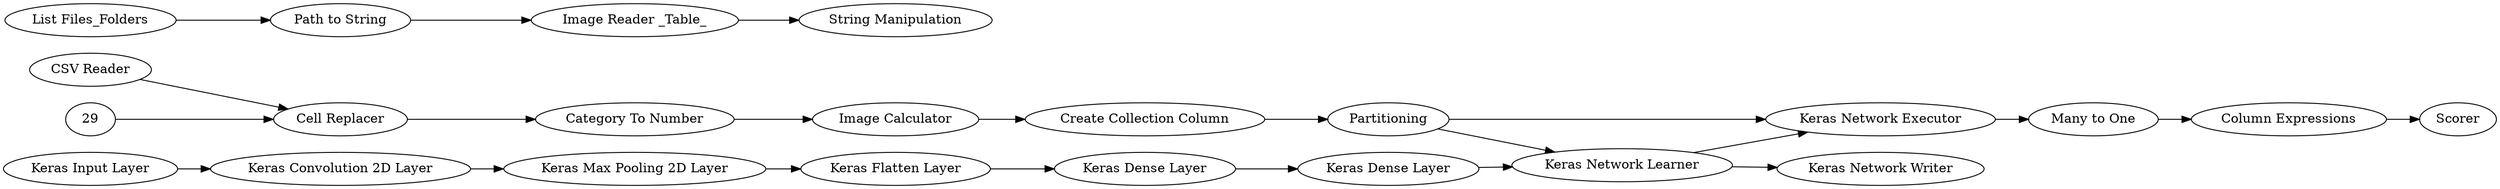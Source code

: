 digraph {
	2 [label="CSV Reader"]
	7 [label="Cell Replacer"]
	8 [label="Category To Number"]
	9 [label="Create Collection Column"]
	10 [label="Keras Input Layer"]
	12 [label="Keras Convolution 2D Layer"]
	16 [label="Keras Flatten Layer"]
	17 [label="Keras Dense Layer"]
	18 [label="Keras Dense Layer"]
	19 [label="Keras Network Learner"]
	21 [label="Image Calculator"]
	22 [label=Partitioning]
	24 [label="Keras Network Executor"]
	27 [label=Scorer]
	1 [label="List Files_Folders"]
	3 [label="String Manipulation"]
	4 [label="Image Reader _Table_"]
	5 [label="Path to String"]
	32 [label="Keras Network Writer"]
	25 [label="Many to One"]
	28 [label="Column Expressions"]
	34 [label="Keras Max Pooling 2D Layer"]
	1 -> 5
	4 -> 3
	5 -> 4
	25 -> 28
	2 -> 7
	7 -> 8
	8 -> 21
	9 -> 22
	10 -> 12
	12 -> 34
	16 -> 17
	17 -> 18
	18 -> 19
	19 -> 24
	19 -> 32
	21 -> 9
	22 -> 19
	22 -> 24
	24 -> 25
	29 -> 7
	28 -> 27
	34 -> 16
	rankdir=LR
}
